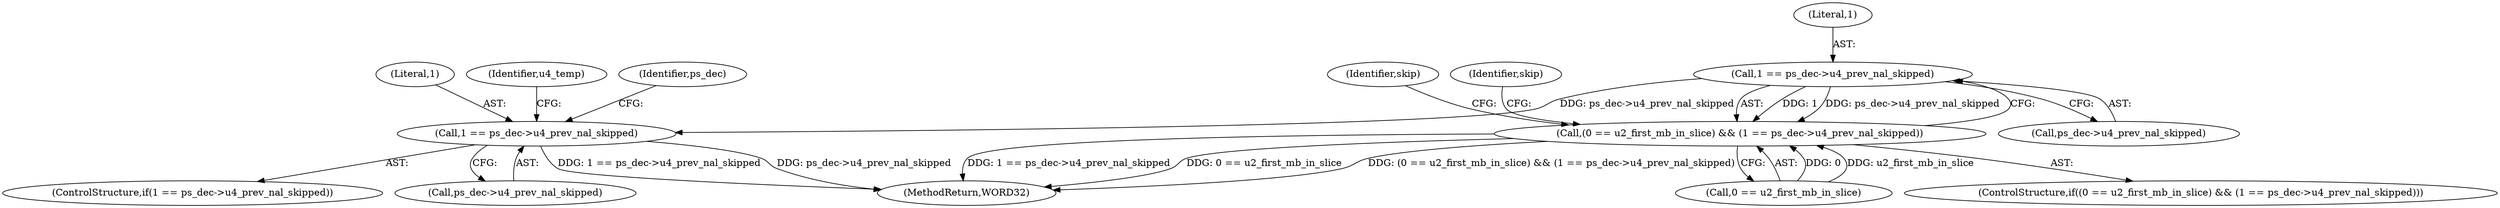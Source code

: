 digraph "0_Android_494561291a503840f385fbcd11d9bc5f4dc502b8_2@pointer" {
"1000370" [label="(Call,1 == ps_dec->u4_prev_nal_skipped)"];
"1000366" [label="(Call,(0 == u2_first_mb_in_slice) && (1 == ps_dec->u4_prev_nal_skipped))"];
"1000397" [label="(Call,1 == ps_dec->u4_prev_nal_skipped)"];
"1000396" [label="(ControlStructure,if(1 == ps_dec->u4_prev_nal_skipped))"];
"1000399" [label="(Call,ps_dec->u4_prev_nal_skipped)"];
"1000398" [label="(Literal,1)"];
"1000397" [label="(Call,1 == ps_dec->u4_prev_nal_skipped)"];
"1000366" [label="(Call,(0 == u2_first_mb_in_slice) && (1 == ps_dec->u4_prev_nal_skipped))"];
"1000370" [label="(Call,1 == ps_dec->u4_prev_nal_skipped)"];
"1000380" [label="(Identifier,skip)"];
"1000372" [label="(Call,ps_dec->u4_prev_nal_skipped)"];
"1000411" [label="(Identifier,u4_temp)"];
"1000371" [label="(Literal,1)"];
"1000377" [label="(Identifier,skip)"];
"1000367" [label="(Call,0 == u2_first_mb_in_slice)"];
"1000365" [label="(ControlStructure,if((0 == u2_first_mb_in_slice) && (1 == ps_dec->u4_prev_nal_skipped)))"];
"1002619" [label="(MethodReturn,WORD32)"];
"1000405" [label="(Identifier,ps_dec)"];
"1000370" -> "1000366"  [label="AST: "];
"1000370" -> "1000372"  [label="CFG: "];
"1000371" -> "1000370"  [label="AST: "];
"1000372" -> "1000370"  [label="AST: "];
"1000366" -> "1000370"  [label="CFG: "];
"1000370" -> "1000366"  [label="DDG: 1"];
"1000370" -> "1000366"  [label="DDG: ps_dec->u4_prev_nal_skipped"];
"1000370" -> "1000397"  [label="DDG: ps_dec->u4_prev_nal_skipped"];
"1000366" -> "1000365"  [label="AST: "];
"1000366" -> "1000367"  [label="CFG: "];
"1000367" -> "1000366"  [label="AST: "];
"1000377" -> "1000366"  [label="CFG: "];
"1000380" -> "1000366"  [label="CFG: "];
"1000366" -> "1002619"  [label="DDG: 1 == ps_dec->u4_prev_nal_skipped"];
"1000366" -> "1002619"  [label="DDG: 0 == u2_first_mb_in_slice"];
"1000366" -> "1002619"  [label="DDG: (0 == u2_first_mb_in_slice) && (1 == ps_dec->u4_prev_nal_skipped)"];
"1000367" -> "1000366"  [label="DDG: 0"];
"1000367" -> "1000366"  [label="DDG: u2_first_mb_in_slice"];
"1000397" -> "1000396"  [label="AST: "];
"1000397" -> "1000399"  [label="CFG: "];
"1000398" -> "1000397"  [label="AST: "];
"1000399" -> "1000397"  [label="AST: "];
"1000405" -> "1000397"  [label="CFG: "];
"1000411" -> "1000397"  [label="CFG: "];
"1000397" -> "1002619"  [label="DDG: 1 == ps_dec->u4_prev_nal_skipped"];
"1000397" -> "1002619"  [label="DDG: ps_dec->u4_prev_nal_skipped"];
}
